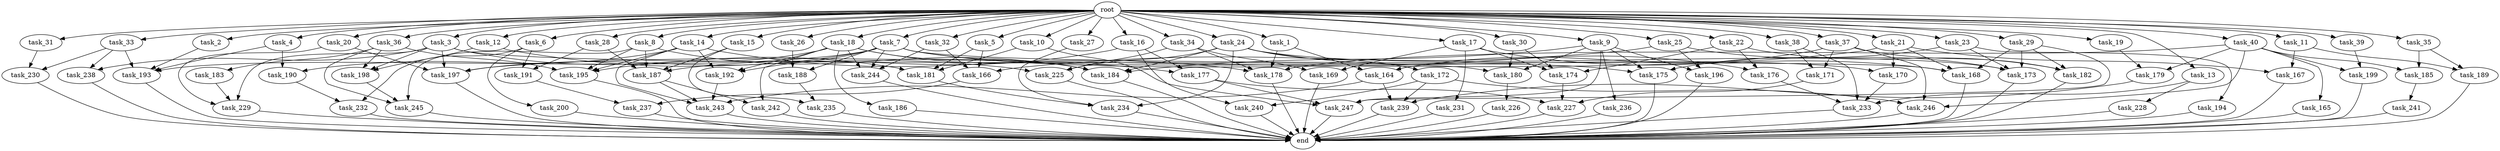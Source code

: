 digraph G {
  task_12 [size="2.048000"];
  task_199 [size="2559800508.416000"];
  task_36 [size="2.048000"];
  task_19 [size="2.048000"];
  task_180 [size="498216206.336000"];
  task_196 [size="910533066.752000"];
  root [size="0.000000"];
  task_10 [size="2.048000"];
  task_168 [size="3350074490.880000"];
  task_18 [size="2.048000"];
  task_189 [size="1374389534.720000"];
  task_183 [size="618475290.624000"];
  task_4 [size="2.048000"];
  task_33 [size="2.048000"];
  task_235 [size="2233382993.920000"];
  task_234 [size="2336462209.024000"];
  task_8 [size="2.048000"];
  task_15 [size="2.048000"];
  task_5 [size="2.048000"];
  end [size="0.000000"];
  task_228 [size="1099511627.776000"];
  task_27 [size="2.048000"];
  task_246 [size="2010044694.528000"];
  task_167 [size="1941325217.792000"];
  task_14 [size="2.048000"];
  task_21 [size="2.048000"];
  task_38 [size="2.048000"];
  task_241 [size="1391569403.904000"];
  task_16 [size="2.048000"];
  task_7 [size="2.048000"];
  task_242 [size="2491081031.680000"];
  task_227 [size="2147483648.000000"];
  task_225 [size="2559800508.416000"];
  task_26 [size="2.048000"];
  task_177 [size="1821066133.504000"];
  task_239 [size="1529008357.376000"];
  task_193 [size="2662879723.520000"];
  task_176 [size="1717986918.400000"];
  task_30 [size="2.048000"];
  task_245 [size="2405181685.760000"];
  task_172 [size="1099511627.776000"];
  task_164 [size="687194767.360000"];
  task_226 [size="1717986918.400000"];
  task_200 [size="1099511627.776000"];
  task_171 [size="1168231104.512000"];
  task_197 [size="3006477107.200000"];
  task_165 [size="841813590.016000"];
  task_179 [size="996432412.672000"];
  task_182 [size="1529008357.376000"];
  task_192 [size="2937757630.464000"];
  task_231 [size="274877906.944000"];
  task_17 [size="2.048000"];
  task_169 [size="893353197.568000"];
  task_166 [size="2559800508.416000"];
  task_31 [size="2.048000"];
  task_170 [size="2233382993.920000"];
  task_194 [size="154618822.656000"];
  task_2 [size="2.048000"];
  task_237 [size="309237645.312000"];
  task_35 [size="2.048000"];
  task_3 [size="2.048000"];
  task_187 [size="2439541424.128000"];
  task_247 [size="2783138807.808000"];
  task_40 [size="2.048000"];
  task_230 [size="1941325217.792000"];
  task_181 [size="2491081031.680000"];
  task_232 [size="2817498546.176000"];
  task_184 [size="2628519985.152000"];
  task_22 [size="2.048000"];
  task_191 [size="2199023255.552000"];
  task_29 [size="2.048000"];
  task_198 [size="1614907703.296000"];
  task_244 [size="3882650435.584000"];
  task_28 [size="2.048000"];
  task_229 [size="1872605741.056000"];
  task_175 [size="1614907703.296000"];
  task_233 [size="4758823763.968000"];
  task_23 [size="2.048000"];
  task_190 [size="309237645.312000"];
  task_25 [size="2.048000"];
  task_6 [size="2.048000"];
  task_32 [size="2.048000"];
  task_188 [size="2783138807.808000"];
  task_39 [size="2.048000"];
  task_20 [size="2.048000"];
  task_243 [size="2628519985.152000"];
  task_238 [size="996432412.672000"];
  task_9 [size="2.048000"];
  task_37 [size="2.048000"];
  task_236 [size="68719476.736000"];
  task_1 [size="2.048000"];
  task_195 [size="2233382993.920000"];
  task_185 [size="1116691496.960000"];
  task_186 [size="1391569403.904000"];
  task_34 [size="2.048000"];
  task_240 [size="1529008357.376000"];
  task_173 [size="2937757630.464000"];
  task_174 [size="1168231104.512000"];
  task_178 [size="2233382993.920000"];
  task_13 [size="2.048000"];
  task_24 [size="2.048000"];
  task_11 [size="2.048000"];

  task_12 -> task_198 [size="411041792.000000"];
  task_12 -> task_225 [size="411041792.000000"];
  task_199 -> end [size="1.000000"];
  task_36 -> task_183 [size="301989888.000000"];
  task_36 -> task_195 [size="301989888.000000"];
  task_36 -> task_198 [size="301989888.000000"];
  task_36 -> task_245 [size="301989888.000000"];
  task_19 -> task_179 [size="75497472.000000"];
  task_180 -> task_226 [size="838860800.000000"];
  task_196 -> end [size="1.000000"];
  root -> task_12 [size="1.000000"];
  root -> task_35 [size="1.000000"];
  root -> task_14 [size="1.000000"];
  root -> task_36 [size="1.000000"];
  root -> task_37 [size="1.000000"];
  root -> task_6 [size="1.000000"];
  root -> task_32 [size="1.000000"];
  root -> task_38 [size="1.000000"];
  root -> task_19 [size="1.000000"];
  root -> task_13 [size="1.000000"];
  root -> task_20 [size="1.000000"];
  root -> task_16 [size="1.000000"];
  root -> task_9 [size="1.000000"];
  root -> task_31 [size="1.000000"];
  root -> task_10 [size="1.000000"];
  root -> task_1 [size="1.000000"];
  root -> task_18 [size="1.000000"];
  root -> task_5 [size="1.000000"];
  root -> task_2 [size="1.000000"];
  root -> task_4 [size="1.000000"];
  root -> task_27 [size="1.000000"];
  root -> task_11 [size="1.000000"];
  root -> task_23 [size="1.000000"];
  root -> task_3 [size="1.000000"];
  root -> task_26 [size="1.000000"];
  root -> task_7 [size="1.000000"];
  root -> task_40 [size="1.000000"];
  root -> task_34 [size="1.000000"];
  root -> task_17 [size="1.000000"];
  root -> task_33 [size="1.000000"];
  root -> task_15 [size="1.000000"];
  root -> task_22 [size="1.000000"];
  root -> task_29 [size="1.000000"];
  root -> task_8 [size="1.000000"];
  root -> task_30 [size="1.000000"];
  root -> task_39 [size="1.000000"];
  root -> task_25 [size="1.000000"];
  root -> task_24 [size="1.000000"];
  root -> task_21 [size="1.000000"];
  root -> task_28 [size="1.000000"];
  task_10 -> task_247 [size="838860800.000000"];
  task_10 -> task_181 [size="838860800.000000"];
  task_168 -> end [size="1.000000"];
  task_18 -> task_184 [size="679477248.000000"];
  task_18 -> task_186 [size="679477248.000000"];
  task_18 -> task_177 [size="679477248.000000"];
  task_18 -> task_244 [size="679477248.000000"];
  task_18 -> task_192 [size="679477248.000000"];
  task_18 -> task_195 [size="679477248.000000"];
  task_18 -> task_242 [size="679477248.000000"];
  task_189 -> end [size="1.000000"];
  task_183 -> task_229 [size="536870912.000000"];
  task_4 -> task_190 [size="75497472.000000"];
  task_4 -> task_193 [size="75497472.000000"];
  task_33 -> task_230 [size="411041792.000000"];
  task_33 -> task_238 [size="411041792.000000"];
  task_33 -> task_193 [size="411041792.000000"];
  task_235 -> end [size="1.000000"];
  task_234 -> end [size="1.000000"];
  task_8 -> task_187 [size="33554432.000000"];
  task_8 -> task_245 [size="33554432.000000"];
  task_8 -> task_184 [size="33554432.000000"];
  task_8 -> task_195 [size="33554432.000000"];
  task_15 -> task_187 [size="411041792.000000"];
  task_15 -> task_235 [size="411041792.000000"];
  task_5 -> task_166 [size="301989888.000000"];
  task_5 -> task_181 [size="301989888.000000"];
  task_228 -> end [size="1.000000"];
  task_27 -> task_234 [size="301989888.000000"];
  task_246 -> end [size="1.000000"];
  task_167 -> end [size="1.000000"];
  task_14 -> task_190 [size="75497472.000000"];
  task_14 -> task_192 [size="75497472.000000"];
  task_14 -> task_243 [size="75497472.000000"];
  task_14 -> task_195 [size="75497472.000000"];
  task_14 -> task_178 [size="75497472.000000"];
  task_21 -> task_170 [size="411041792.000000"];
  task_21 -> task_197 [size="411041792.000000"];
  task_21 -> task_168 [size="411041792.000000"];
  task_21 -> task_167 [size="411041792.000000"];
  task_38 -> task_233 [size="536870912.000000"];
  task_38 -> task_171 [size="536870912.000000"];
  task_241 -> end [size="1.000000"];
  task_16 -> task_187 [size="209715200.000000"];
  task_16 -> task_177 [size="209715200.000000"];
  task_16 -> task_240 [size="209715200.000000"];
  task_7 -> task_197 [size="679477248.000000"];
  task_7 -> task_168 [size="679477248.000000"];
  task_7 -> task_188 [size="679477248.000000"];
  task_7 -> task_175 [size="679477248.000000"];
  task_7 -> task_170 [size="679477248.000000"];
  task_7 -> task_244 [size="679477248.000000"];
  task_7 -> task_192 [size="679477248.000000"];
  task_7 -> task_193 [size="679477248.000000"];
  task_242 -> end [size="1.000000"];
  task_227 -> end [size="1.000000"];
  task_225 -> end [size="1.000000"];
  task_26 -> task_188 [size="679477248.000000"];
  task_177 -> task_227 [size="75497472.000000"];
  task_177 -> task_247 [size="75497472.000000"];
  task_239 -> end [size="1.000000"];
  task_193 -> end [size="1.000000"];
  task_176 -> task_233 [size="838860800.000000"];
  task_30 -> task_180 [size="134217728.000000"];
  task_30 -> task_174 [size="134217728.000000"];
  task_245 -> end [size="1.000000"];
  task_172 -> task_240 [size="536870912.000000"];
  task_172 -> task_246 [size="536870912.000000"];
  task_172 -> task_239 [size="536870912.000000"];
  task_164 -> task_239 [size="134217728.000000"];
  task_164 -> task_243 [size="134217728.000000"];
  task_226 -> end [size="1.000000"];
  task_200 -> end [size="1.000000"];
  task_171 -> task_227 [size="838860800.000000"];
  task_197 -> end [size="1.000000"];
  task_165 -> end [size="1.000000"];
  task_179 -> task_239 [size="75497472.000000"];
  task_182 -> end [size="1.000000"];
  task_192 -> task_243 [size="536870912.000000"];
  task_231 -> end [size="1.000000"];
  task_17 -> task_168 [size="134217728.000000"];
  task_17 -> task_169 [size="134217728.000000"];
  task_17 -> task_174 [size="134217728.000000"];
  task_17 -> task_231 [size="134217728.000000"];
  task_169 -> end [size="1.000000"];
  task_166 -> task_237 [size="75497472.000000"];
  task_31 -> task_230 [size="536870912.000000"];
  task_170 -> task_233 [size="411041792.000000"];
  task_194 -> end [size="1.000000"];
  task_2 -> task_193 [size="134217728.000000"];
  task_237 -> end [size="1.000000"];
  task_35 -> task_185 [size="134217728.000000"];
  task_35 -> task_189 [size="134217728.000000"];
  task_3 -> task_197 [size="75497472.000000"];
  task_3 -> task_229 [size="75497472.000000"];
  task_3 -> task_180 [size="75497472.000000"];
  task_3 -> task_198 [size="75497472.000000"];
  task_3 -> task_181 [size="75497472.000000"];
  task_3 -> task_238 [size="75497472.000000"];
  task_187 -> task_243 [size="536870912.000000"];
  task_187 -> task_242 [size="536870912.000000"];
  task_247 -> end [size="1.000000"];
  task_40 -> task_165 [size="411041792.000000"];
  task_40 -> task_246 [size="411041792.000000"];
  task_40 -> task_199 [size="411041792.000000"];
  task_40 -> task_179 [size="411041792.000000"];
  task_40 -> task_178 [size="411041792.000000"];
  task_40 -> task_185 [size="411041792.000000"];
  task_230 -> end [size="1.000000"];
  task_181 -> task_234 [size="301989888.000000"];
  task_232 -> end [size="1.000000"];
  task_184 -> end [size="1.000000"];
  task_22 -> task_182 [size="301989888.000000"];
  task_22 -> task_176 [size="301989888.000000"];
  task_22 -> task_174 [size="301989888.000000"];
  task_191 -> task_237 [size="75497472.000000"];
  task_29 -> task_182 [size="411041792.000000"];
  task_29 -> task_168 [size="411041792.000000"];
  task_29 -> task_173 [size="411041792.000000"];
  task_29 -> task_247 [size="411041792.000000"];
  task_198 -> task_245 [size="838860800.000000"];
  task_244 -> end [size="1.000000"];
  task_28 -> task_187 [size="536870912.000000"];
  task_28 -> task_191 [size="536870912.000000"];
  task_229 -> end [size="1.000000"];
  task_175 -> end [size="1.000000"];
  task_233 -> end [size="1.000000"];
  task_23 -> task_175 [size="75497472.000000"];
  task_23 -> task_194 [size="75497472.000000"];
  task_23 -> task_173 [size="75497472.000000"];
  task_190 -> task_232 [size="838860800.000000"];
  task_25 -> task_166 [size="411041792.000000"];
  task_25 -> task_196 [size="411041792.000000"];
  task_25 -> task_173 [size="411041792.000000"];
  task_6 -> task_232 [size="536870912.000000"];
  task_6 -> task_191 [size="536870912.000000"];
  task_6 -> task_200 [size="536870912.000000"];
  task_32 -> task_244 [size="536870912.000000"];
  task_32 -> task_166 [size="536870912.000000"];
  task_188 -> task_235 [size="679477248.000000"];
  task_39 -> task_199 [size="838860800.000000"];
  task_20 -> task_197 [size="301989888.000000"];
  task_20 -> task_229 [size="301989888.000000"];
  task_243 -> end [size="1.000000"];
  task_238 -> end [size="1.000000"];
  task_9 -> task_175 [size="33554432.000000"];
  task_9 -> task_184 [size="33554432.000000"];
  task_9 -> task_236 [size="33554432.000000"];
  task_9 -> task_247 [size="33554432.000000"];
  task_9 -> task_180 [size="33554432.000000"];
  task_9 -> task_196 [size="33554432.000000"];
  task_37 -> task_182 [size="33554432.000000"];
  task_37 -> task_246 [size="33554432.000000"];
  task_37 -> task_164 [size="33554432.000000"];
  task_37 -> task_171 [size="33554432.000000"];
  task_236 -> end [size="1.000000"];
  task_1 -> task_164 [size="301989888.000000"];
  task_1 -> task_178 [size="301989888.000000"];
  task_195 -> end [size="1.000000"];
  task_185 -> task_241 [size="679477248.000000"];
  task_186 -> end [size="1.000000"];
  task_34 -> task_169 [size="301989888.000000"];
  task_34 -> task_225 [size="301989888.000000"];
  task_34 -> task_178 [size="301989888.000000"];
  task_240 -> end [size="1.000000"];
  task_173 -> end [size="1.000000"];
  task_174 -> task_227 [size="134217728.000000"];
  task_178 -> end [size="1.000000"];
  task_13 -> task_228 [size="536870912.000000"];
  task_13 -> task_233 [size="536870912.000000"];
  task_24 -> task_184 [size="536870912.000000"];
  task_24 -> task_173 [size="536870912.000000"];
  task_24 -> task_176 [size="536870912.000000"];
  task_24 -> task_225 [size="536870912.000000"];
  task_24 -> task_172 [size="536870912.000000"];
  task_24 -> task_234 [size="536870912.000000"];
  task_11 -> task_167 [size="536870912.000000"];
  task_11 -> task_189 [size="536870912.000000"];
}
